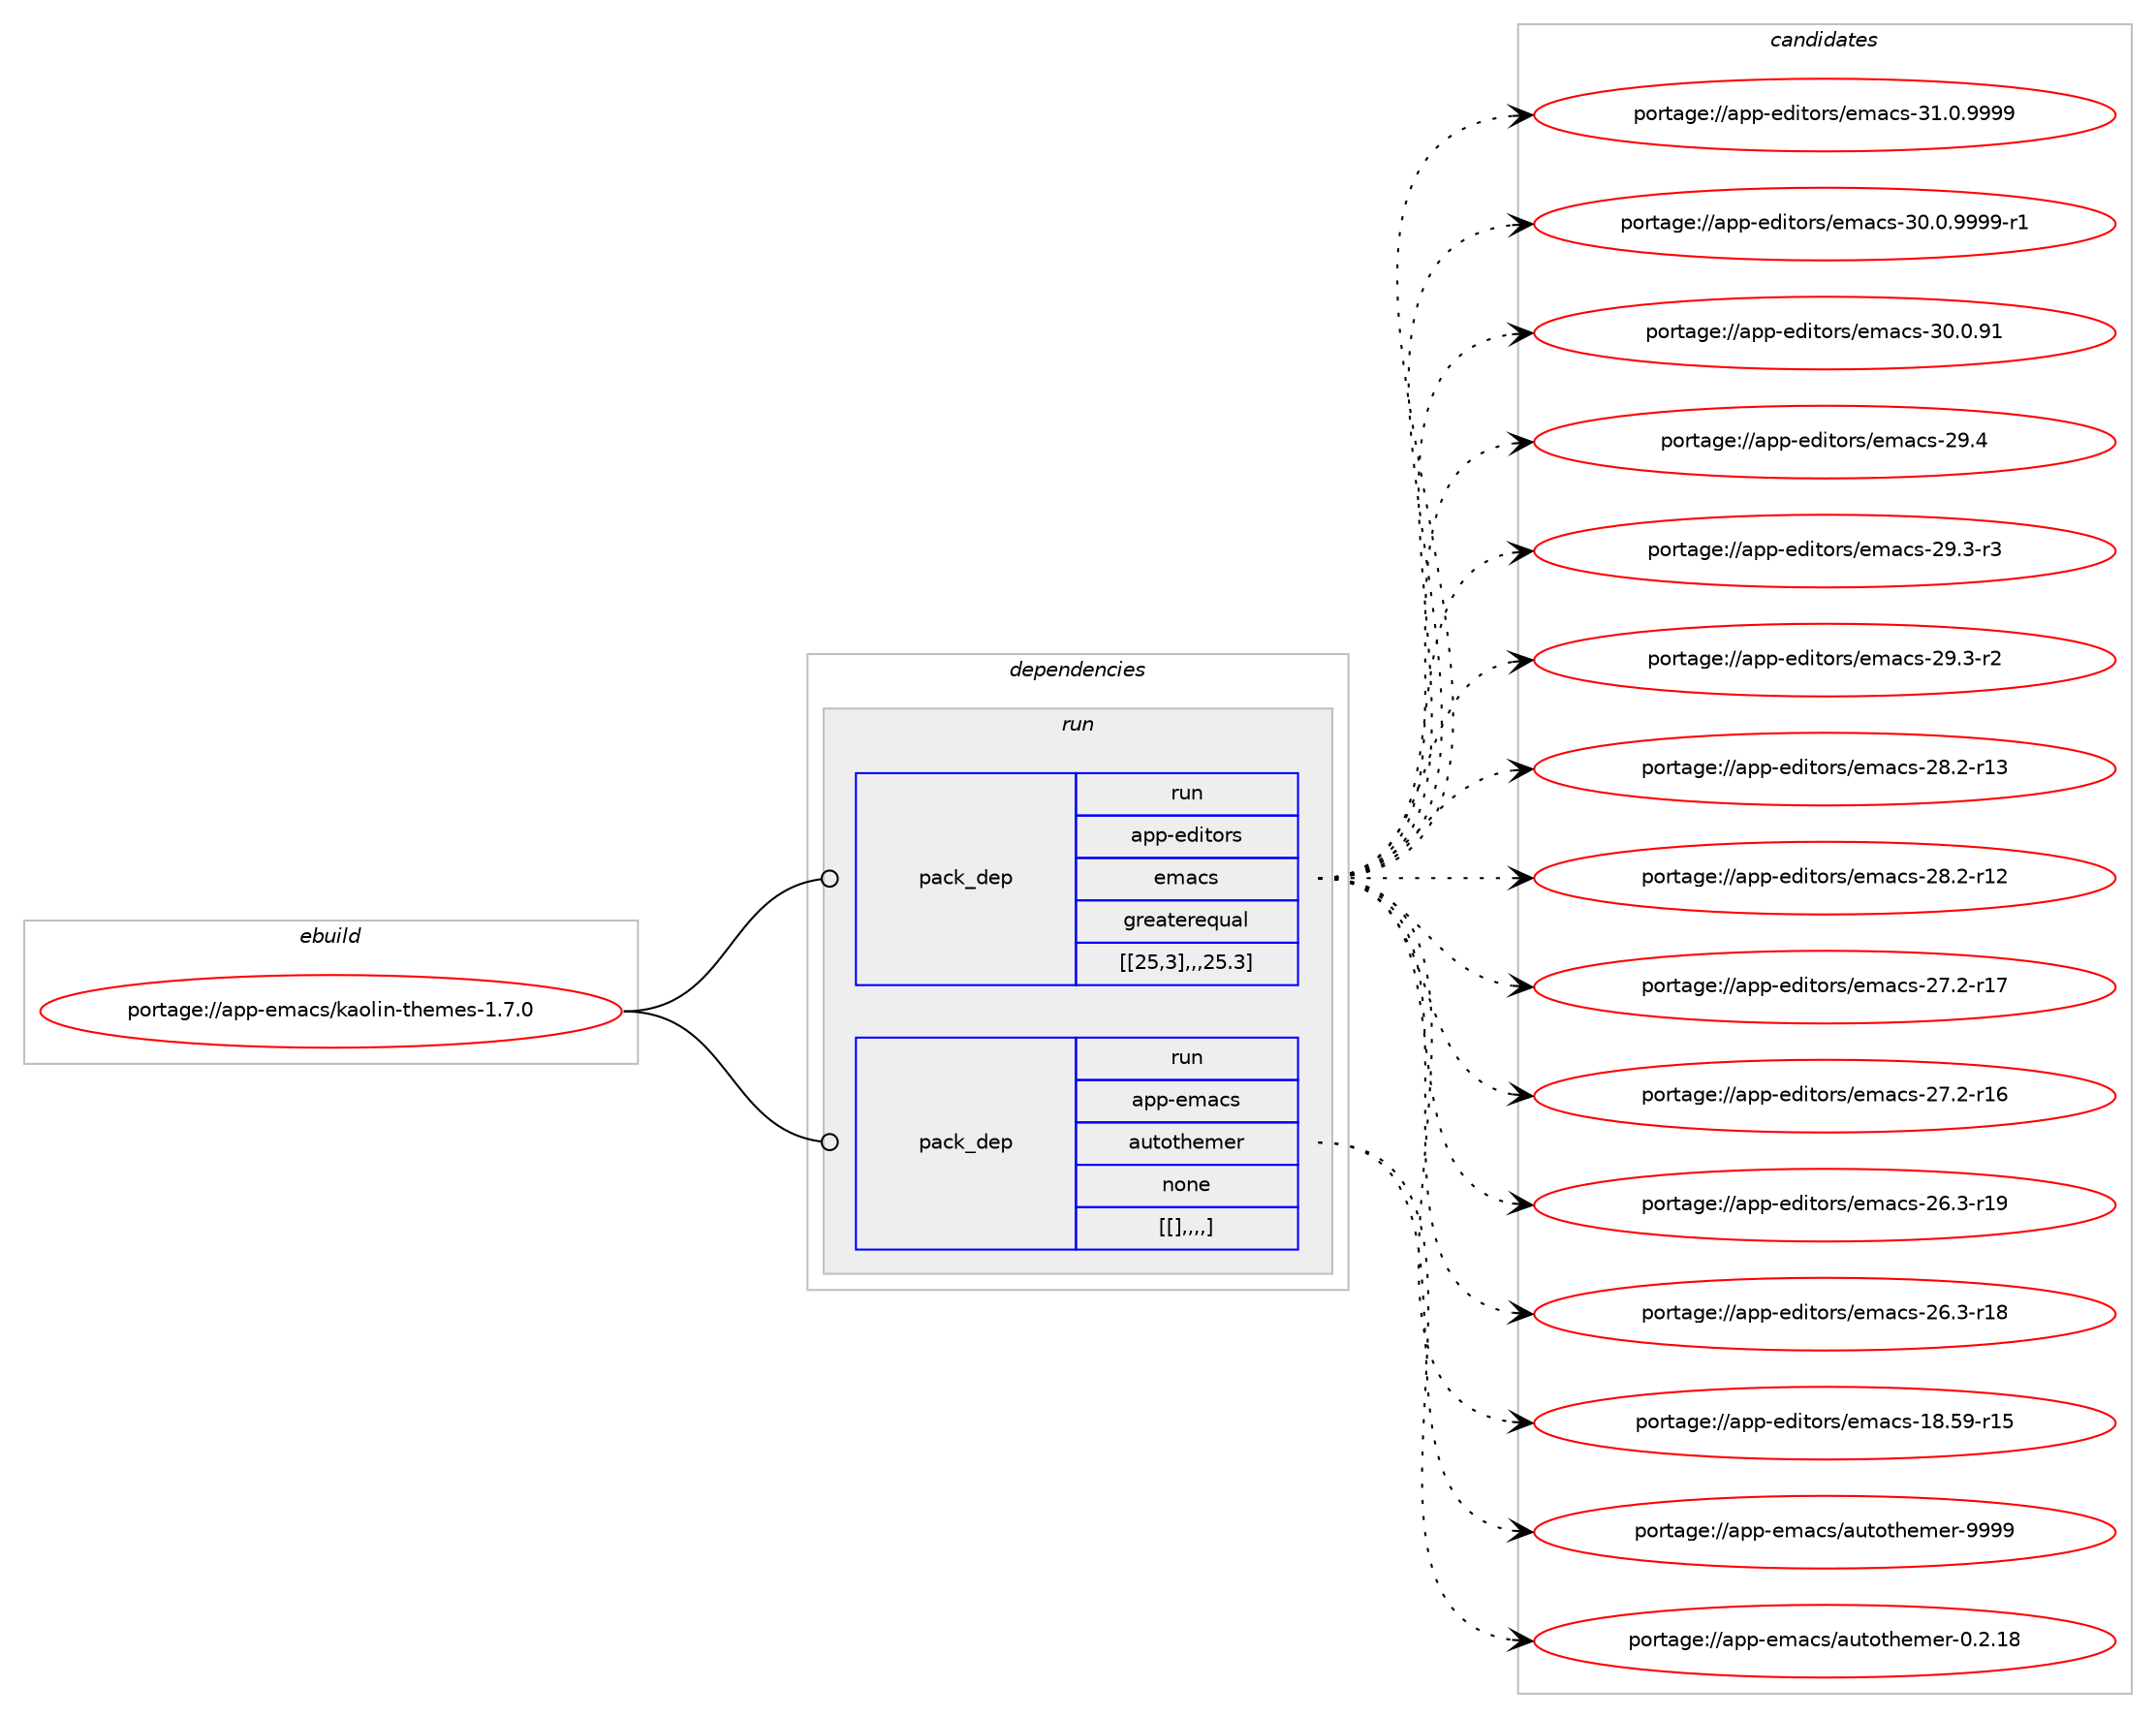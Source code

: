 digraph prolog {

# *************
# Graph options
# *************

newrank=true;
concentrate=true;
compound=true;
graph [rankdir=LR,fontname=Helvetica,fontsize=10,ranksep=1.5];#, ranksep=2.5, nodesep=0.2];
edge  [arrowhead=vee];
node  [fontname=Helvetica,fontsize=10];

# **********
# The ebuild
# **********

subgraph cluster_leftcol {
color=gray;
label=<<i>ebuild</i>>;
id [label="portage://app-emacs/kaolin-themes-1.7.0", color=red, width=4, href="../app-emacs/kaolin-themes-1.7.0.svg"];
}

# ****************
# The dependencies
# ****************

subgraph cluster_midcol {
color=gray;
label=<<i>dependencies</i>>;
subgraph cluster_compile {
fillcolor="#eeeeee";
style=filled;
label=<<i>compile</i>>;
}
subgraph cluster_compileandrun {
fillcolor="#eeeeee";
style=filled;
label=<<i>compile and run</i>>;
}
subgraph cluster_run {
fillcolor="#eeeeee";
style=filled;
label=<<i>run</i>>;
subgraph pack16724 {
dependency23281 [label=<<TABLE BORDER="0" CELLBORDER="1" CELLSPACING="0" CELLPADDING="4" WIDTH="220"><TR><TD ROWSPAN="6" CELLPADDING="30">pack_dep</TD></TR><TR><TD WIDTH="110">run</TD></TR><TR><TD>app-editors</TD></TR><TR><TD>emacs</TD></TR><TR><TD>greaterequal</TD></TR><TR><TD>[[25,3],,,25.3]</TD></TR></TABLE>>, shape=none, color=blue];
}
id:e -> dependency23281:w [weight=20,style="solid",arrowhead="odot"];
subgraph pack16725 {
dependency23282 [label=<<TABLE BORDER="0" CELLBORDER="1" CELLSPACING="0" CELLPADDING="4" WIDTH="220"><TR><TD ROWSPAN="6" CELLPADDING="30">pack_dep</TD></TR><TR><TD WIDTH="110">run</TD></TR><TR><TD>app-emacs</TD></TR><TR><TD>autothemer</TD></TR><TR><TD>none</TD></TR><TR><TD>[[],,,,]</TD></TR></TABLE>>, shape=none, color=blue];
}
id:e -> dependency23282:w [weight=20,style="solid",arrowhead="odot"];
}
}

# **************
# The candidates
# **************

subgraph cluster_choices {
rank=same;
color=gray;
label=<<i>candidates</i>>;

subgraph choice16724 {
color=black;
nodesep=1;
choice971121124510110010511611111411547101109979911545514946484657575757 [label="portage://app-editors/emacs-31.0.9999", color=red, width=4,href="../app-editors/emacs-31.0.9999.svg"];
choice9711211245101100105116111114115471011099799115455148464846575757574511449 [label="portage://app-editors/emacs-30.0.9999-r1", color=red, width=4,href="../app-editors/emacs-30.0.9999-r1.svg"];
choice97112112451011001051161111141154710110997991154551484648465749 [label="portage://app-editors/emacs-30.0.91", color=red, width=4,href="../app-editors/emacs-30.0.91.svg"];
choice97112112451011001051161111141154710110997991154550574652 [label="portage://app-editors/emacs-29.4", color=red, width=4,href="../app-editors/emacs-29.4.svg"];
choice971121124510110010511611111411547101109979911545505746514511451 [label="portage://app-editors/emacs-29.3-r3", color=red, width=4,href="../app-editors/emacs-29.3-r3.svg"];
choice971121124510110010511611111411547101109979911545505746514511450 [label="portage://app-editors/emacs-29.3-r2", color=red, width=4,href="../app-editors/emacs-29.3-r2.svg"];
choice97112112451011001051161111141154710110997991154550564650451144951 [label="portage://app-editors/emacs-28.2-r13", color=red, width=4,href="../app-editors/emacs-28.2-r13.svg"];
choice97112112451011001051161111141154710110997991154550564650451144950 [label="portage://app-editors/emacs-28.2-r12", color=red, width=4,href="../app-editors/emacs-28.2-r12.svg"];
choice97112112451011001051161111141154710110997991154550554650451144955 [label="portage://app-editors/emacs-27.2-r17", color=red, width=4,href="../app-editors/emacs-27.2-r17.svg"];
choice97112112451011001051161111141154710110997991154550554650451144954 [label="portage://app-editors/emacs-27.2-r16", color=red, width=4,href="../app-editors/emacs-27.2-r16.svg"];
choice97112112451011001051161111141154710110997991154550544651451144957 [label="portage://app-editors/emacs-26.3-r19", color=red, width=4,href="../app-editors/emacs-26.3-r19.svg"];
choice97112112451011001051161111141154710110997991154550544651451144956 [label="portage://app-editors/emacs-26.3-r18", color=red, width=4,href="../app-editors/emacs-26.3-r18.svg"];
choice9711211245101100105116111114115471011099799115454956465357451144953 [label="portage://app-editors/emacs-18.59-r15", color=red, width=4,href="../app-editors/emacs-18.59-r15.svg"];
dependency23281:e -> choice971121124510110010511611111411547101109979911545514946484657575757:w [style=dotted,weight="100"];
dependency23281:e -> choice9711211245101100105116111114115471011099799115455148464846575757574511449:w [style=dotted,weight="100"];
dependency23281:e -> choice97112112451011001051161111141154710110997991154551484648465749:w [style=dotted,weight="100"];
dependency23281:e -> choice97112112451011001051161111141154710110997991154550574652:w [style=dotted,weight="100"];
dependency23281:e -> choice971121124510110010511611111411547101109979911545505746514511451:w [style=dotted,weight="100"];
dependency23281:e -> choice971121124510110010511611111411547101109979911545505746514511450:w [style=dotted,weight="100"];
dependency23281:e -> choice97112112451011001051161111141154710110997991154550564650451144951:w [style=dotted,weight="100"];
dependency23281:e -> choice97112112451011001051161111141154710110997991154550564650451144950:w [style=dotted,weight="100"];
dependency23281:e -> choice97112112451011001051161111141154710110997991154550554650451144955:w [style=dotted,weight="100"];
dependency23281:e -> choice97112112451011001051161111141154710110997991154550554650451144954:w [style=dotted,weight="100"];
dependency23281:e -> choice97112112451011001051161111141154710110997991154550544651451144957:w [style=dotted,weight="100"];
dependency23281:e -> choice97112112451011001051161111141154710110997991154550544651451144956:w [style=dotted,weight="100"];
dependency23281:e -> choice9711211245101100105116111114115471011099799115454956465357451144953:w [style=dotted,weight="100"];
}
subgraph choice16725 {
color=black;
nodesep=1;
choice9711211245101109979911547971171161111161041011091011144557575757 [label="portage://app-emacs/autothemer-9999", color=red, width=4,href="../app-emacs/autothemer-9999.svg"];
choice97112112451011099799115479711711611111610410110910111445484650464956 [label="portage://app-emacs/autothemer-0.2.18", color=red, width=4,href="../app-emacs/autothemer-0.2.18.svg"];
dependency23282:e -> choice9711211245101109979911547971171161111161041011091011144557575757:w [style=dotted,weight="100"];
dependency23282:e -> choice97112112451011099799115479711711611111610410110910111445484650464956:w [style=dotted,weight="100"];
}
}

}

